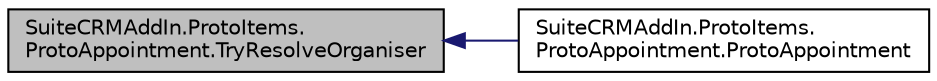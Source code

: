 digraph "SuiteCRMAddIn.ProtoItems.ProtoAppointment.TryResolveOrganiser"
{
  edge [fontname="Helvetica",fontsize="10",labelfontname="Helvetica",labelfontsize="10"];
  node [fontname="Helvetica",fontsize="10",shape=record];
  rankdir="LR";
  Node20 [label="SuiteCRMAddIn.ProtoItems.\lProtoAppointment.TryResolveOrganiser",height=0.2,width=0.4,color="black", fillcolor="grey75", style="filled", fontcolor="black"];
  Node20 -> Node21 [dir="back",color="midnightblue",fontsize="10",style="solid",fontname="Helvetica"];
  Node21 [label="SuiteCRMAddIn.ProtoItems.\lProtoAppointment.ProtoAppointment",height=0.2,width=0.4,color="black", fillcolor="white", style="filled",URL="$class_suite_c_r_m_add_in_1_1_proto_items_1_1_proto_appointment.html#a56c4e70b429d72160b4a250736945e3c",tooltip="Create a new instance of ProtoAppointment, taking values from this Outlook item. "];
}
